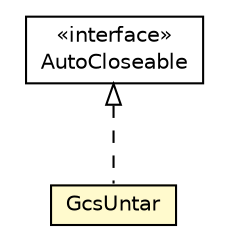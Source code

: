 #!/usr/local/bin/dot
#
# Class diagram 
# Generated by UMLGraph version R5_6-24-gf6e263 (http://www.umlgraph.org/)
#

digraph G {
	edge [fontname="Helvetica",fontsize=10,labelfontname="Helvetica",labelfontsize=10];
	node [fontname="Helvetica",fontsize=10,shape=plaintext];
	nodesep=0.25;
	ranksep=0.5;
	// com.google.cloud.public_datasets.nexrad2.GcsUntar
	c328 [label=<<table title="com.google.cloud.public_datasets.nexrad2.GcsUntar" border="0" cellborder="1" cellspacing="0" cellpadding="2" port="p" bgcolor="lemonChiffon" href="./GcsUntar.html">
		<tr><td><table border="0" cellspacing="0" cellpadding="1">
<tr><td align="center" balign="center"> GcsUntar </td></tr>
		</table></td></tr>
		</table>>, URL="./GcsUntar.html", fontname="Helvetica", fontcolor="black", fontsize=10.0];
	//com.google.cloud.public_datasets.nexrad2.GcsUntar implements java.lang.AutoCloseable
	c334:p -> c328:p [dir=back,arrowtail=empty,style=dashed];
	// java.lang.AutoCloseable
	c334 [label=<<table title="java.lang.AutoCloseable" border="0" cellborder="1" cellspacing="0" cellpadding="2" port="p" href="http://java.sun.com/j2se/1.4.2/docs/api/java/lang/AutoCloseable.html">
		<tr><td><table border="0" cellspacing="0" cellpadding="1">
<tr><td align="center" balign="center"> &#171;interface&#187; </td></tr>
<tr><td align="center" balign="center"> AutoCloseable </td></tr>
		</table></td></tr>
		</table>>, URL="http://java.sun.com/j2se/1.4.2/docs/api/java/lang/AutoCloseable.html", fontname="Helvetica", fontcolor="black", fontsize=10.0];
}

